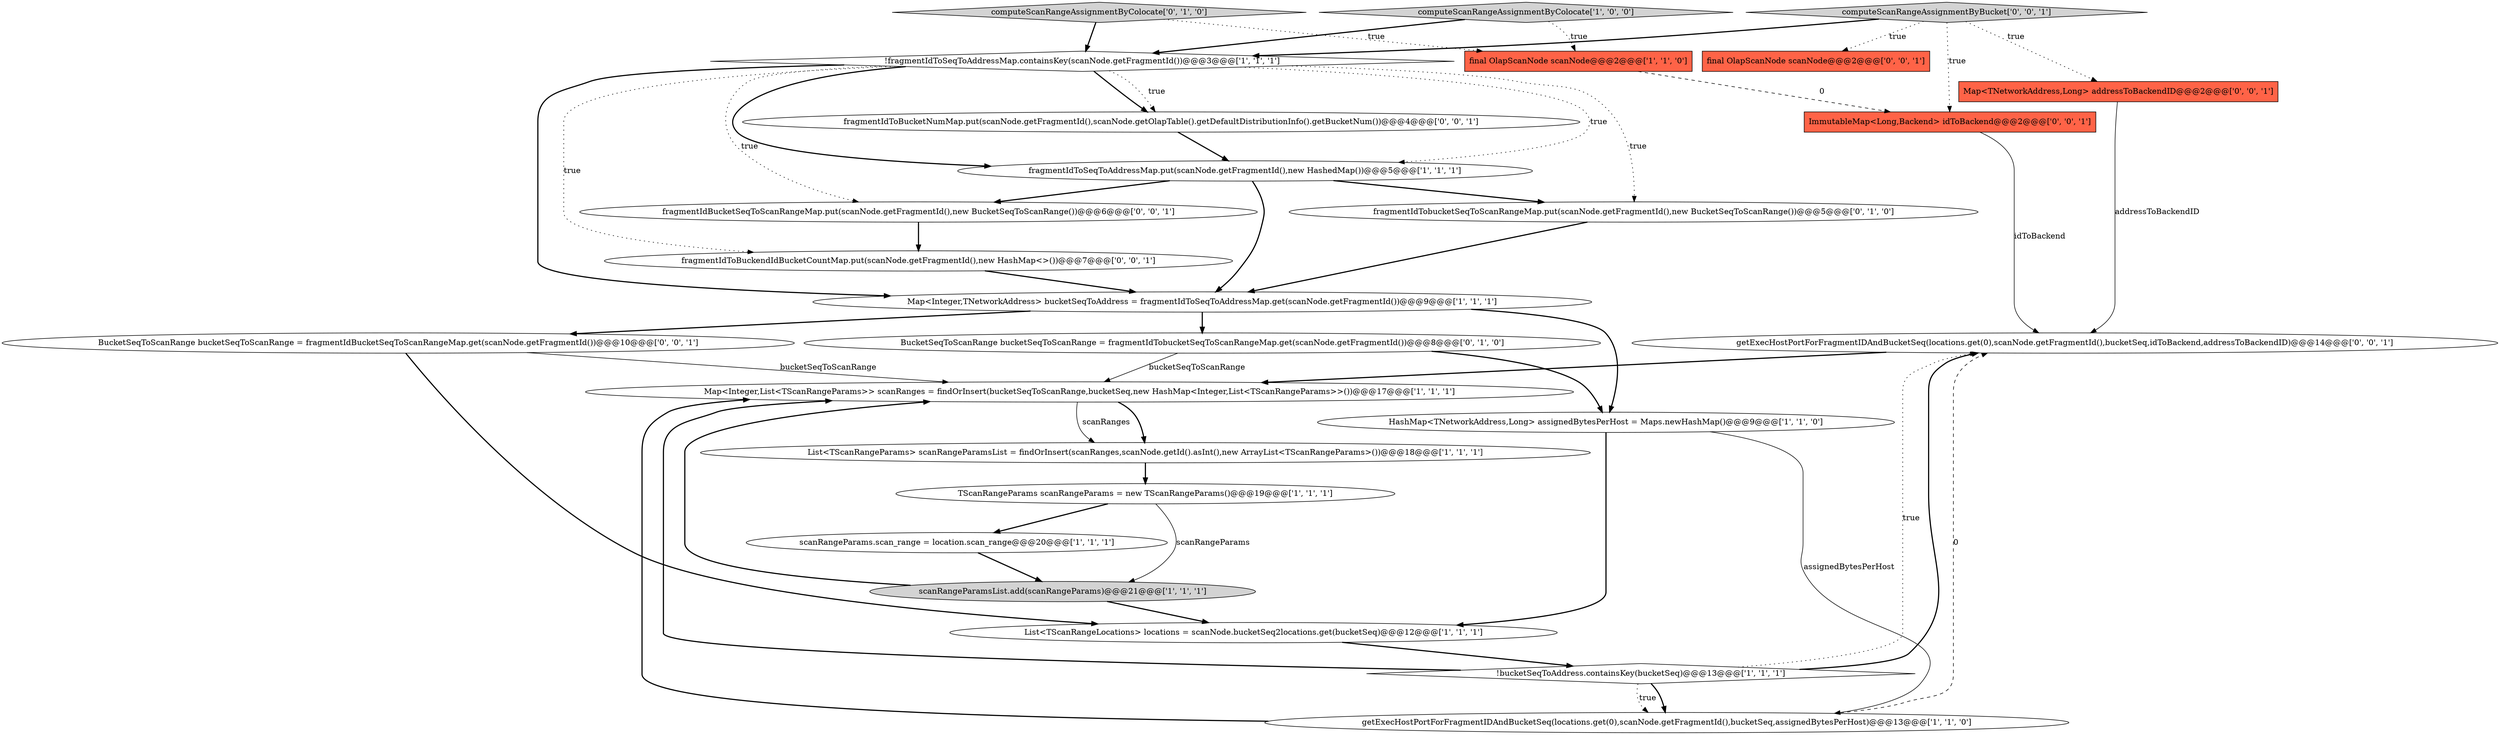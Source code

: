 digraph {
15 [style = filled, label = "computeScanRangeAssignmentByColocate['0', '1', '0']", fillcolor = lightgray, shape = diamond image = "AAA0AAABBB2BBB"];
9 [style = filled, label = "computeScanRangeAssignmentByColocate['1', '0', '0']", fillcolor = lightgray, shape = diamond image = "AAA0AAABBB1BBB"];
17 [style = filled, label = "fragmentIdToBucketNumMap.put(scanNode.getFragmentId(),scanNode.getOlapTable().getDefaultDistributionInfo().getBucketNum())@@@4@@@['0', '0', '1']", fillcolor = white, shape = ellipse image = "AAA0AAABBB3BBB"];
11 [style = filled, label = "List<TScanRangeParams> scanRangeParamsList = findOrInsert(scanRanges,scanNode.getId().asInt(),new ArrayList<TScanRangeParams>())@@@18@@@['1', '1', '1']", fillcolor = white, shape = ellipse image = "AAA0AAABBB1BBB"];
2 [style = filled, label = "scanRangeParamsList.add(scanRangeParams)@@@21@@@['1', '1', '1']", fillcolor = lightgray, shape = ellipse image = "AAA0AAABBB1BBB"];
21 [style = filled, label = "fragmentIdBucketSeqToScanRangeMap.put(scanNode.getFragmentId(),new BucketSeqToScanRange())@@@6@@@['0', '0', '1']", fillcolor = white, shape = ellipse image = "AAA0AAABBB3BBB"];
12 [style = filled, label = "final OlapScanNode scanNode@@@2@@@['1', '1', '0']", fillcolor = tomato, shape = box image = "AAA0AAABBB1BBB"];
16 [style = filled, label = "BucketSeqToScanRange bucketSeqToScanRange = fragmentIdTobucketSeqToScanRangeMap.get(scanNode.getFragmentId())@@@8@@@['0', '1', '0']", fillcolor = white, shape = ellipse image = "AAA1AAABBB2BBB"];
23 [style = filled, label = "BucketSeqToScanRange bucketSeqToScanRange = fragmentIdBucketSeqToScanRangeMap.get(scanNode.getFragmentId())@@@10@@@['0', '0', '1']", fillcolor = white, shape = ellipse image = "AAA0AAABBB3BBB"];
3 [style = filled, label = "!bucketSeqToAddress.containsKey(bucketSeq)@@@13@@@['1', '1', '1']", fillcolor = white, shape = diamond image = "AAA0AAABBB1BBB"];
8 [style = filled, label = "List<TScanRangeLocations> locations = scanNode.bucketSeq2locations.get(bucketSeq)@@@12@@@['1', '1', '1']", fillcolor = white, shape = ellipse image = "AAA0AAABBB1BBB"];
5 [style = filled, label = "getExecHostPortForFragmentIDAndBucketSeq(locations.get(0),scanNode.getFragmentId(),bucketSeq,assignedBytesPerHost)@@@13@@@['1', '1', '0']", fillcolor = white, shape = ellipse image = "AAA0AAABBB1BBB"];
20 [style = filled, label = "fragmentIdToBuckendIdBucketCountMap.put(scanNode.getFragmentId(),new HashMap<>())@@@7@@@['0', '0', '1']", fillcolor = white, shape = ellipse image = "AAA0AAABBB3BBB"];
18 [style = filled, label = "getExecHostPortForFragmentIDAndBucketSeq(locations.get(0),scanNode.getFragmentId(),bucketSeq,idToBackend,addressToBackendID)@@@14@@@['0', '0', '1']", fillcolor = white, shape = ellipse image = "AAA0AAABBB3BBB"];
10 [style = filled, label = "!fragmentIdToSeqToAddressMap.containsKey(scanNode.getFragmentId())@@@3@@@['1', '1', '1']", fillcolor = white, shape = diamond image = "AAA0AAABBB1BBB"];
25 [style = filled, label = "ImmutableMap<Long,Backend> idToBackend@@@2@@@['0', '0', '1']", fillcolor = tomato, shape = box image = "AAA0AAABBB3BBB"];
24 [style = filled, label = "computeScanRangeAssignmentByBucket['0', '0', '1']", fillcolor = lightgray, shape = diamond image = "AAA0AAABBB3BBB"];
1 [style = filled, label = "TScanRangeParams scanRangeParams = new TScanRangeParams()@@@19@@@['1', '1', '1']", fillcolor = white, shape = ellipse image = "AAA0AAABBB1BBB"];
22 [style = filled, label = "final OlapScanNode scanNode@@@2@@@['0', '0', '1']", fillcolor = tomato, shape = box image = "AAA0AAABBB3BBB"];
19 [style = filled, label = "Map<TNetworkAddress,Long> addressToBackendID@@@2@@@['0', '0', '1']", fillcolor = tomato, shape = box image = "AAA0AAABBB3BBB"];
0 [style = filled, label = "HashMap<TNetworkAddress,Long> assignedBytesPerHost = Maps.newHashMap()@@@9@@@['1', '1', '0']", fillcolor = white, shape = ellipse image = "AAA0AAABBB1BBB"];
14 [style = filled, label = "fragmentIdTobucketSeqToScanRangeMap.put(scanNode.getFragmentId(),new BucketSeqToScanRange())@@@5@@@['0', '1', '0']", fillcolor = white, shape = ellipse image = "AAA1AAABBB2BBB"];
6 [style = filled, label = "fragmentIdToSeqToAddressMap.put(scanNode.getFragmentId(),new HashedMap())@@@5@@@['1', '1', '1']", fillcolor = white, shape = ellipse image = "AAA0AAABBB1BBB"];
7 [style = filled, label = "scanRangeParams.scan_range = location.scan_range@@@20@@@['1', '1', '1']", fillcolor = white, shape = ellipse image = "AAA0AAABBB1BBB"];
4 [style = filled, label = "Map<Integer,TNetworkAddress> bucketSeqToAddress = fragmentIdToSeqToAddressMap.get(scanNode.getFragmentId())@@@9@@@['1', '1', '1']", fillcolor = white, shape = ellipse image = "AAA0AAABBB1BBB"];
13 [style = filled, label = "Map<Integer,List<TScanRangeParams>> scanRanges = findOrInsert(bucketSeqToScanRange,bucketSeq,new HashMap<Integer,List<TScanRangeParams>>())@@@17@@@['1', '1', '1']", fillcolor = white, shape = ellipse image = "AAA0AAABBB1BBB"];
12->25 [style = dashed, label="0"];
16->13 [style = solid, label="bucketSeqToScanRange"];
6->4 [style = bold, label=""];
10->6 [style = bold, label=""];
23->13 [style = solid, label="bucketSeqToScanRange"];
10->17 [style = bold, label=""];
4->16 [style = bold, label=""];
19->18 [style = solid, label="addressToBackendID"];
2->13 [style = bold, label=""];
20->4 [style = bold, label=""];
18->13 [style = bold, label=""];
16->0 [style = bold, label=""];
11->1 [style = bold, label=""];
0->8 [style = bold, label=""];
1->2 [style = solid, label="scanRangeParams"];
3->18 [style = bold, label=""];
24->10 [style = bold, label=""];
3->13 [style = bold, label=""];
5->18 [style = dashed, label="0"];
3->5 [style = bold, label=""];
5->13 [style = bold, label=""];
8->3 [style = bold, label=""];
2->8 [style = bold, label=""];
0->5 [style = solid, label="assignedBytesPerHost"];
6->21 [style = bold, label=""];
25->18 [style = solid, label="idToBackend"];
24->22 [style = dotted, label="true"];
24->19 [style = dotted, label="true"];
13->11 [style = bold, label=""];
6->14 [style = bold, label=""];
21->20 [style = bold, label=""];
17->6 [style = bold, label=""];
3->18 [style = dotted, label="true"];
10->4 [style = bold, label=""];
23->8 [style = bold, label=""];
4->23 [style = bold, label=""];
10->6 [style = dotted, label="true"];
10->21 [style = dotted, label="true"];
24->25 [style = dotted, label="true"];
10->20 [style = dotted, label="true"];
9->12 [style = dotted, label="true"];
1->7 [style = bold, label=""];
10->17 [style = dotted, label="true"];
14->4 [style = bold, label=""];
3->5 [style = dotted, label="true"];
10->14 [style = dotted, label="true"];
15->10 [style = bold, label=""];
4->0 [style = bold, label=""];
15->12 [style = dotted, label="true"];
9->10 [style = bold, label=""];
13->11 [style = solid, label="scanRanges"];
7->2 [style = bold, label=""];
}
